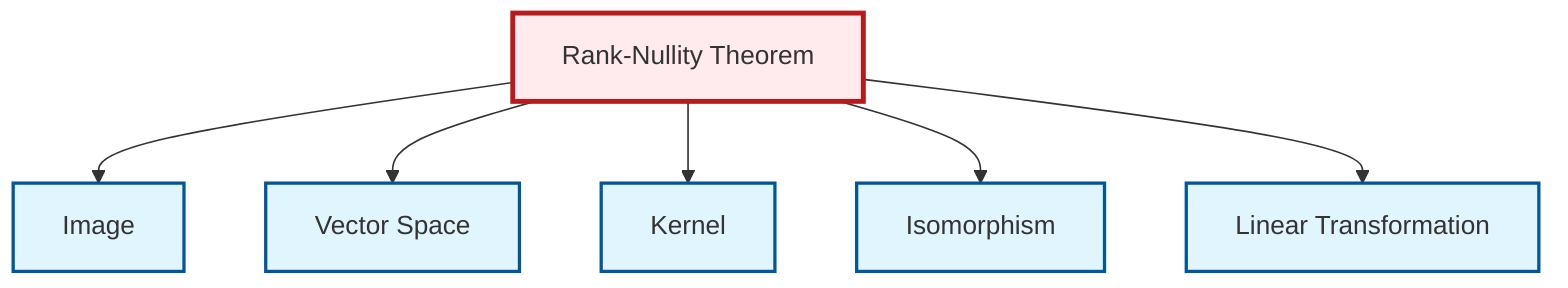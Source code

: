 graph TD
    classDef definition fill:#e1f5fe,stroke:#01579b,stroke-width:2px
    classDef theorem fill:#f3e5f5,stroke:#4a148c,stroke-width:2px
    classDef axiom fill:#fff3e0,stroke:#e65100,stroke-width:2px
    classDef example fill:#e8f5e9,stroke:#1b5e20,stroke-width:2px
    classDef current fill:#ffebee,stroke:#b71c1c,stroke-width:3px
    def-linear-transformation["Linear Transformation"]:::definition
    thm-rank-nullity["Rank-Nullity Theorem"]:::theorem
    def-kernel["Kernel"]:::definition
    def-isomorphism["Isomorphism"]:::definition
    def-vector-space["Vector Space"]:::definition
    def-image["Image"]:::definition
    thm-rank-nullity --> def-image
    thm-rank-nullity --> def-vector-space
    thm-rank-nullity --> def-kernel
    thm-rank-nullity --> def-isomorphism
    thm-rank-nullity --> def-linear-transformation
    class thm-rank-nullity current